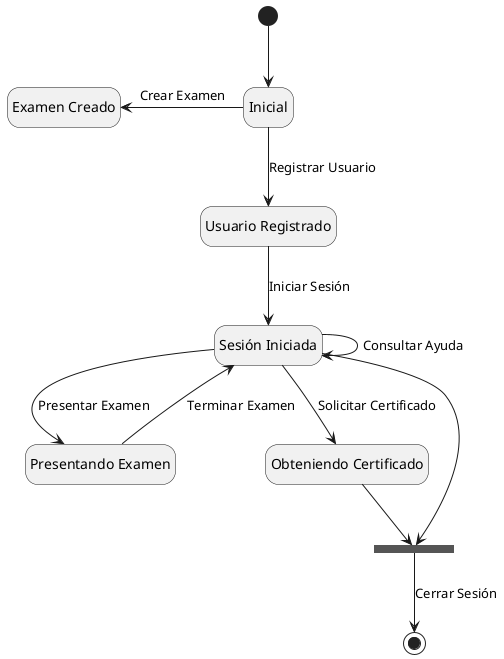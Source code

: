 @startuml
hide empty description

state "Inicial" as state1
state "Examen Creado" as state2
state "Usuario Registrado" as state3
state "Sesión Iniciada" as state4
state "Presentando Examen" as state7
state "Obteniendo Certificado" as state8
state state9 <<join>>

[*] --> state1

state1 -l-> state2 : Crear Examen

state1 --> state3 : Registrar Usuario

state3 --> state4 : Iniciar Sesión

state4 --> state4 : Consultar Ayuda

state4 --> state7 : Presentar Examen
state7 --> state4 : Terminar Examen 

state4 --> state8 : Solicitar Certificado

state4 --> state9
state8 --> state9

state9 --> [*] : Cerrar Sesión

@enduml